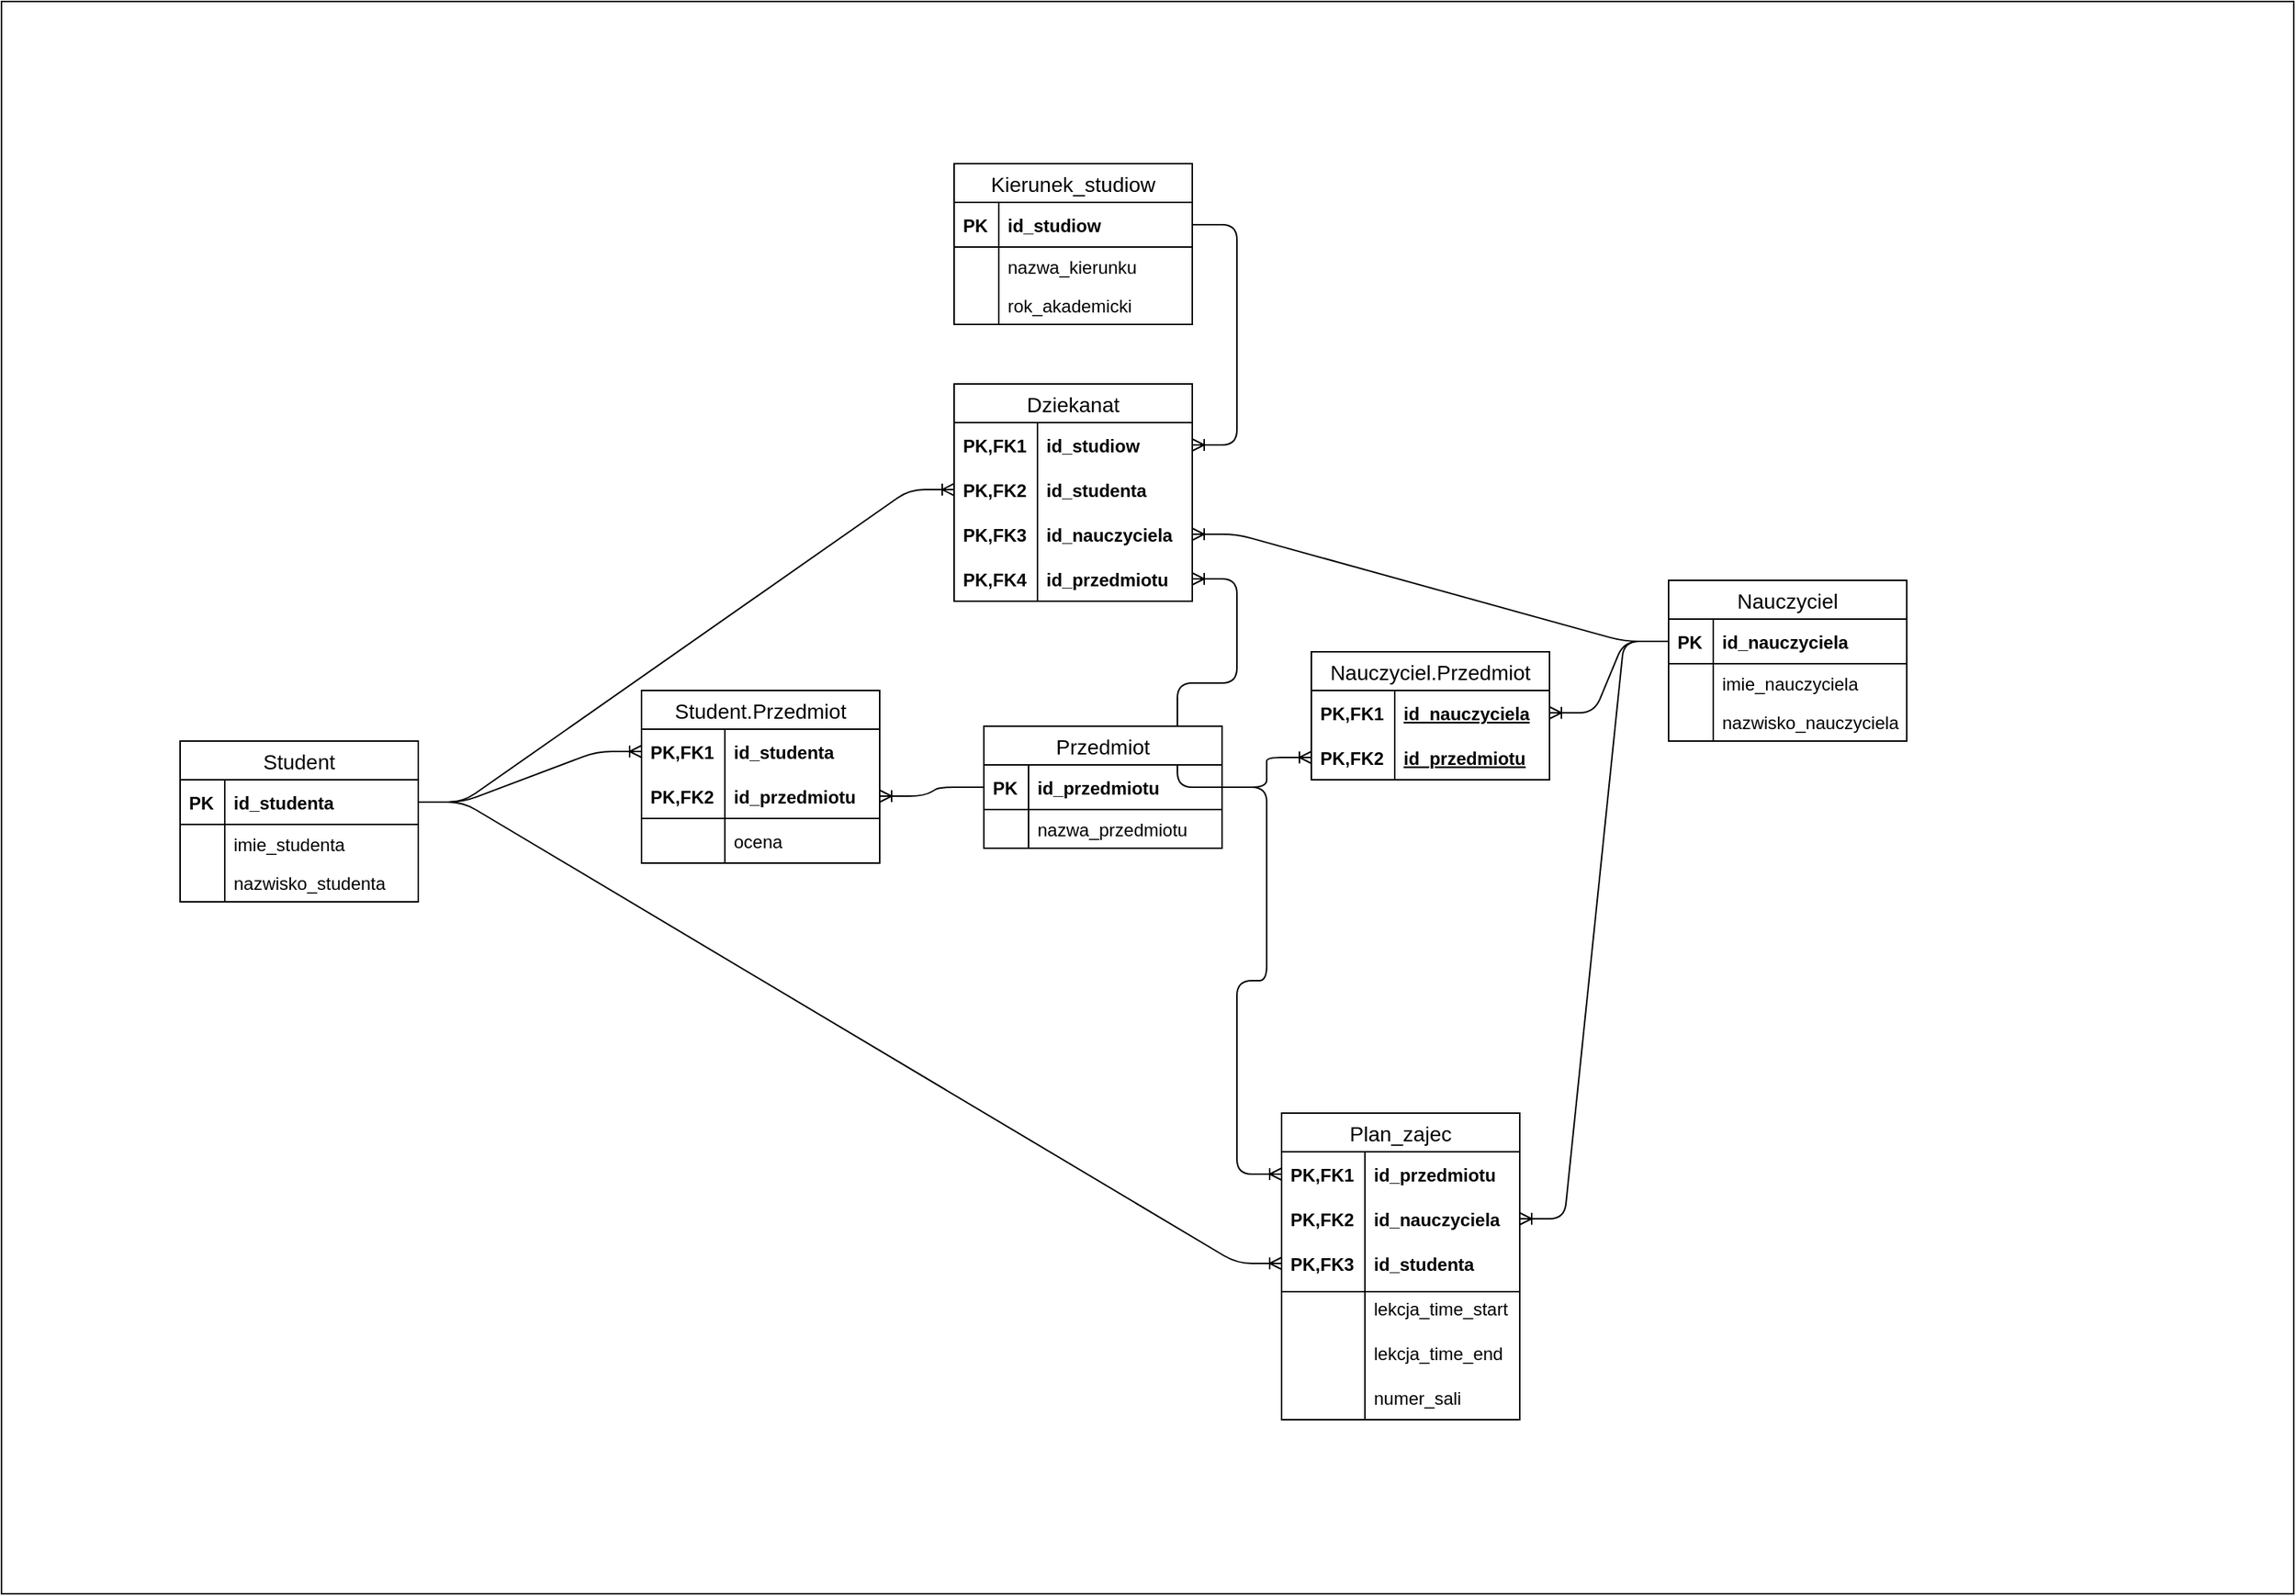 <mxfile version="13.9.9" type="device"><diagram id="SKqXh1uu8XY-9u4oUynU" name="Page-1"><mxGraphModel dx="2740" dy="1954" grid="1" gridSize="10" guides="1" tooltips="1" connect="1" arrows="1" fold="1" page="1" pageScale="1" pageWidth="827" pageHeight="1169" math="0" shadow="0"><root><mxCell id="0"/><mxCell id="1" parent="0"/><mxCell id="0AazqP0ohn2reIOofuWu-22" value="" style="rounded=0;whiteSpace=wrap;html=1;" parent="1" vertex="1"><mxGeometry x="-1040" y="-217" width="1540" height="1070" as="geometry"/></mxCell><mxCell id="0AazqP0ohn2reIOofuWu-6" value="" style="edgeStyle=entityRelationEdgeStyle;fontSize=12;html=1;endArrow=ERoneToMany;endFill=0;exitX=1;exitY=0.5;exitDx=0;exitDy=0;" parent="1" source="5MwAJ7zHqANsjU6lve14-5" target="PqToE1s39__n83QnufQn-2" edge="1"><mxGeometry width="100" height="100" relative="1" as="geometry"><mxPoint x="-740" y="560" as="sourcePoint"/><mxPoint x="-610" y="306" as="targetPoint"/></mxGeometry></mxCell><mxCell id="0AazqP0ohn2reIOofuWu-7" value="" style="edgeStyle=entityRelationEdgeStyle;fontSize=12;html=1;endArrow=none;endFill=0;startArrow=ERoneToMany;startFill=0;" parent="1" source="PqToE1s39__n83QnufQn-9" target="M3gtgeFUmOAt2gYAxdQ4-19" edge="1"><mxGeometry width="100" height="100" relative="1" as="geometry"><mxPoint x="-440" y="361" as="sourcePoint"/><mxPoint x="-450" y="420" as="targetPoint"/></mxGeometry></mxCell><mxCell id="0AazqP0ohn2reIOofuWu-10" value="" style="edgeStyle=entityRelationEdgeStyle;fontSize=12;html=1;endArrow=ERoneToMany;endFill=0;exitX=1;exitY=0.5;exitDx=0;exitDy=0;" parent="1" source="M3gtgeFUmOAt2gYAxdQ4-19" target="0AazqP0ohn2reIOofuWu-4" edge="1"><mxGeometry width="100" height="100" relative="1" as="geometry"><mxPoint x="-200" y="418" as="sourcePoint"/><mxPoint x="-120" y="418" as="targetPoint"/></mxGeometry></mxCell><mxCell id="0AazqP0ohn2reIOofuWu-11" value="" style="edgeStyle=entityRelationEdgeStyle;fontSize=12;html=1;endArrow=none;endFill=0;exitX=1;exitY=0.5;exitDx=0;exitDy=0;startArrow=ERoneToMany;startFill=0;" parent="1" source="0AazqP0ohn2reIOofuWu-2" target="M3gtgeFUmOAt2gYAxdQ4-6" edge="1"><mxGeometry width="100" height="100" relative="1" as="geometry"><mxPoint x="-10" y="430" as="sourcePoint"/><mxPoint x="70" y="400" as="targetPoint"/></mxGeometry></mxCell><mxCell id="M3gtgeFUmOAt2gYAxdQ4-341" value="Dziekanat" style="swimlane;fontStyle=0;childLayout=stackLayout;horizontal=1;startSize=26;horizontalStack=0;resizeParent=1;resizeParentMax=0;resizeLast=0;collapsible=1;marginBottom=0;align=center;fontSize=14;fillColor=none;" parent="1" vertex="1"><mxGeometry x="-400" y="40" width="160" height="146" as="geometry"/></mxCell><mxCell id="M3gtgeFUmOAt2gYAxdQ4-350" value="id_studiow" style="shape=partialRectangle;top=0;left=0;right=0;bottom=0;align=left;verticalAlign=middle;fillColor=none;spacingLeft=60;spacingRight=4;overflow=hidden;rotatable=0;points=[[0,0.5],[1,0.5]];portConstraint=eastwest;dropTarget=0;fontStyle=1;fontSize=12;" parent="M3gtgeFUmOAt2gYAxdQ4-341" vertex="1"><mxGeometry y="26" width="160" height="30" as="geometry"/></mxCell><mxCell id="M3gtgeFUmOAt2gYAxdQ4-351" value="PK,FK1" style="shape=partialRectangle;fontStyle=1;top=0;left=0;bottom=0;fillColor=none;align=left;verticalAlign=middle;spacingLeft=4;spacingRight=4;overflow=hidden;rotatable=0;points=[];portConstraint=eastwest;part=1;fontSize=12;" parent="M3gtgeFUmOAt2gYAxdQ4-350" vertex="1" connectable="0"><mxGeometry width="56" height="30" as="geometry"/></mxCell><mxCell id="M3gtgeFUmOAt2gYAxdQ4-342" value="id_studenta" style="shape=partialRectangle;top=0;left=0;right=0;bottom=0;align=left;verticalAlign=middle;fillColor=none;spacingLeft=60;spacingRight=4;overflow=hidden;rotatable=0;points=[[0,0.5],[1,0.5]];portConstraint=eastwest;dropTarget=0;fontStyle=1;fontSize=12;" parent="M3gtgeFUmOAt2gYAxdQ4-341" vertex="1"><mxGeometry y="56" width="160" height="30" as="geometry"/></mxCell><mxCell id="M3gtgeFUmOAt2gYAxdQ4-343" value="PK,FK2" style="shape=partialRectangle;fontStyle=1;top=0;left=0;bottom=0;fillColor=none;align=left;verticalAlign=middle;spacingLeft=4;spacingRight=4;overflow=hidden;rotatable=0;points=[];portConstraint=eastwest;part=1;fontSize=12;" parent="M3gtgeFUmOAt2gYAxdQ4-342" vertex="1" connectable="0"><mxGeometry width="56" height="30" as="geometry"/></mxCell><mxCell id="M3gtgeFUmOAt2gYAxdQ4-383" value="id_nauczyciela" style="shape=partialRectangle;top=0;left=0;right=0;bottom=0;align=left;verticalAlign=middle;fillColor=none;spacingLeft=60;spacingRight=4;overflow=hidden;rotatable=0;points=[[0,0.5],[1,0.5]];portConstraint=eastwest;dropTarget=0;fontStyle=1;fontSize=12;" parent="M3gtgeFUmOAt2gYAxdQ4-341" vertex="1"><mxGeometry y="86" width="160" height="30" as="geometry"/></mxCell><mxCell id="M3gtgeFUmOAt2gYAxdQ4-384" value="PK,FK3" style="shape=partialRectangle;fontStyle=1;top=0;left=0;bottom=0;fillColor=none;align=left;verticalAlign=middle;spacingLeft=4;spacingRight=4;overflow=hidden;rotatable=0;points=[];portConstraint=eastwest;part=1;fontSize=12;" parent="M3gtgeFUmOAt2gYAxdQ4-383" vertex="1" connectable="0"><mxGeometry width="56" height="30" as="geometry"/></mxCell><mxCell id="M3gtgeFUmOAt2gYAxdQ4-379" value="id_przedmiotu" style="shape=partialRectangle;top=0;left=0;right=0;bottom=0;align=left;verticalAlign=middle;fillColor=none;spacingLeft=60;spacingRight=4;overflow=hidden;rotatable=0;points=[[0,0.5],[1,0.5]];portConstraint=eastwest;dropTarget=0;fontStyle=1;fontSize=12;" parent="M3gtgeFUmOAt2gYAxdQ4-341" vertex="1"><mxGeometry y="116" width="160" height="30" as="geometry"/></mxCell><mxCell id="M3gtgeFUmOAt2gYAxdQ4-380" value="PK,FK4" style="shape=partialRectangle;fontStyle=1;top=0;left=0;bottom=0;fillColor=none;align=left;verticalAlign=middle;spacingLeft=4;spacingRight=4;overflow=hidden;rotatable=0;points=[];portConstraint=eastwest;part=1;fontSize=12;" parent="M3gtgeFUmOAt2gYAxdQ4-379" vertex="1" connectable="0"><mxGeometry width="56" height="30" as="geometry"/></mxCell><mxCell id="0AazqP0ohn2reIOofuWu-12" value="" style="edgeStyle=entityRelationEdgeStyle;fontSize=12;html=1;endArrow=ERoneToMany;endFill=0;exitX=1;exitY=0.5;exitDx=0;exitDy=0;entryX=0;entryY=0.5;entryDx=0;entryDy=0;" parent="1" source="5MwAJ7zHqANsjU6lve14-5" target="M3gtgeFUmOAt2gYAxdQ4-342" edge="1"><mxGeometry width="100" height="100" relative="1" as="geometry"><mxPoint x="-700" y="200" as="sourcePoint"/><mxPoint x="-620" y="200" as="targetPoint"/></mxGeometry></mxCell><mxCell id="0AazqP0ohn2reIOofuWu-13" value="" style="edgeStyle=entityRelationEdgeStyle;fontSize=12;html=1;endArrow=ERoneToMany;endFill=0;" parent="1" source="M3gtgeFUmOAt2gYAxdQ4-371" target="M3gtgeFUmOAt2gYAxdQ4-350" edge="1"><mxGeometry width="100" height="100" relative="1" as="geometry"><mxPoint x="-743" y="100" as="sourcePoint"/><mxPoint x="-413" y="-20" as="targetPoint"/></mxGeometry></mxCell><mxCell id="M3gtgeFUmOAt2gYAxdQ4-5" value="Nauczyciel" style="swimlane;fontStyle=0;childLayout=stackLayout;horizontal=1;startSize=26;horizontalStack=0;resizeParent=1;resizeParentMax=0;resizeLast=0;collapsible=1;marginBottom=0;align=center;fontSize=14;" parent="1" vertex="1"><mxGeometry x="80" y="172" width="160" height="108" as="geometry"/></mxCell><mxCell id="M3gtgeFUmOAt2gYAxdQ4-6" value="id_nauczyciela" style="shape=partialRectangle;top=0;left=0;right=0;bottom=1;align=left;verticalAlign=middle;fillColor=none;spacingLeft=34;spacingRight=4;overflow=hidden;rotatable=0;points=[[0,0.5],[1,0.5]];portConstraint=eastwest;dropTarget=0;fontStyle=1;fontSize=12;" parent="M3gtgeFUmOAt2gYAxdQ4-5" vertex="1"><mxGeometry y="26" width="160" height="30" as="geometry"/></mxCell><mxCell id="M3gtgeFUmOAt2gYAxdQ4-7" value="PK" style="shape=partialRectangle;top=0;left=0;bottom=0;fillColor=none;align=left;verticalAlign=middle;spacingLeft=4;spacingRight=4;overflow=hidden;rotatable=0;points=[];portConstraint=eastwest;part=1;fontSize=12;fontStyle=1" parent="M3gtgeFUmOAt2gYAxdQ4-6" vertex="1" connectable="0"><mxGeometry width="30" height="30" as="geometry"/></mxCell><mxCell id="M3gtgeFUmOAt2gYAxdQ4-8" value="imie_nauczyciela" style="shape=partialRectangle;top=0;left=0;right=0;bottom=0;align=left;verticalAlign=top;fillColor=none;spacingLeft=34;spacingRight=4;overflow=hidden;rotatable=0;points=[[0,0.5],[1,0.5]];portConstraint=eastwest;dropTarget=0;fontSize=12;" parent="M3gtgeFUmOAt2gYAxdQ4-5" vertex="1"><mxGeometry y="56" width="160" height="26" as="geometry"/></mxCell><mxCell id="M3gtgeFUmOAt2gYAxdQ4-9" value="" style="shape=partialRectangle;top=0;left=0;bottom=0;fillColor=none;align=left;verticalAlign=top;spacingLeft=4;spacingRight=4;overflow=hidden;rotatable=0;points=[];portConstraint=eastwest;part=1;fontSize=12;" parent="M3gtgeFUmOAt2gYAxdQ4-8" vertex="1" connectable="0"><mxGeometry width="30" height="26" as="geometry"/></mxCell><mxCell id="M3gtgeFUmOAt2gYAxdQ4-10" value="nazwisko_nauczyciela" style="shape=partialRectangle;top=0;left=0;right=0;bottom=0;align=left;verticalAlign=top;fillColor=none;spacingLeft=34;spacingRight=4;overflow=hidden;rotatable=0;points=[[0,0.5],[1,0.5]];portConstraint=eastwest;dropTarget=0;fontSize=12;" parent="M3gtgeFUmOAt2gYAxdQ4-5" vertex="1"><mxGeometry y="82" width="160" height="26" as="geometry"/></mxCell><mxCell id="M3gtgeFUmOAt2gYAxdQ4-11" value="" style="shape=partialRectangle;top=0;left=0;bottom=0;fillColor=none;align=left;verticalAlign=top;spacingLeft=4;spacingRight=4;overflow=hidden;rotatable=0;points=[];portConstraint=eastwest;part=1;fontSize=12;" parent="M3gtgeFUmOAt2gYAxdQ4-10" vertex="1" connectable="0"><mxGeometry width="30" height="26" as="geometry"/></mxCell><mxCell id="0AazqP0ohn2reIOofuWu-14" value="" style="edgeStyle=entityRelationEdgeStyle;fontSize=12;html=1;endArrow=none;endFill=0;startArrow=ERoneToMany;startFill=0;entryX=0;entryY=0.5;entryDx=0;entryDy=0;" parent="1" source="M3gtgeFUmOAt2gYAxdQ4-383" target="M3gtgeFUmOAt2gYAxdQ4-6" edge="1"><mxGeometry width="100" height="100" relative="1" as="geometry"><mxPoint x="-50" y="198" as="sourcePoint"/><mxPoint x="30" y="90" as="targetPoint"/></mxGeometry></mxCell><mxCell id="0AazqP0ohn2reIOofuWu-15" value="" style="edgeStyle=entityRelationEdgeStyle;fontSize=12;html=1;endArrow=ERoneToMany;endFill=0;exitX=1;exitY=0.5;exitDx=0;exitDy=0;" parent="1" source="M3gtgeFUmOAt2gYAxdQ4-19" target="M3gtgeFUmOAt2gYAxdQ4-379" edge="1"><mxGeometry width="100" height="100" relative="1" as="geometry"><mxPoint x="-220" y="200" as="sourcePoint"/><mxPoint x="-140" y="230" as="targetPoint"/></mxGeometry></mxCell><mxCell id="0AazqP0ohn2reIOofuWu-18" value="" style="edgeStyle=entityRelationEdgeStyle;fontSize=12;html=1;endArrow=none;endFill=0;startArrow=ERoneToMany;startFill=0;" parent="1" source="28_R-9d8Qiprnlr0AGFS-6" target="M3gtgeFUmOAt2gYAxdQ4-19" edge="1"><mxGeometry width="100" height="100" relative="1" as="geometry"><mxPoint x="-530" y="480" as="sourcePoint"/><mxPoint x="80" y="420" as="targetPoint"/></mxGeometry></mxCell><mxCell id="0AazqP0ohn2reIOofuWu-19" value="" style="edgeStyle=entityRelationEdgeStyle;fontSize=12;html=1;endArrow=none;endFill=0;startArrow=ERoneToMany;startFill=0;" parent="1" source="28_R-9d8Qiprnlr0AGFS-8" target="M3gtgeFUmOAt2gYAxdQ4-6" edge="1"><mxGeometry width="100" height="100" relative="1" as="geometry"><mxPoint x="10" y="331" as="sourcePoint"/><mxPoint x="90" y="223" as="targetPoint"/></mxGeometry></mxCell><mxCell id="0AazqP0ohn2reIOofuWu-20" value="" style="edgeStyle=entityRelationEdgeStyle;fontSize=12;html=1;endArrow=ERoneToMany;endFill=0;exitX=1;exitY=0.5;exitDx=0;exitDy=0;" parent="1" source="5MwAJ7zHqANsjU6lve14-5" target="0AazqP0ohn2reIOofuWu-16" edge="1"><mxGeometry width="100" height="100" relative="1" as="geometry"><mxPoint x="-760" y="340" as="sourcePoint"/><mxPoint x="-670" y="430" as="targetPoint"/></mxGeometry></mxCell><mxCell id="5MwAJ7zHqANsjU6lve14-4" value="Student" style="swimlane;fontStyle=0;childLayout=stackLayout;horizontal=1;startSize=26;horizontalStack=0;resizeParent=1;resizeParentMax=0;resizeLast=0;collapsible=1;marginBottom=0;align=center;fontSize=14;" parent="1" vertex="1"><mxGeometry x="-920" y="280" width="160" height="108" as="geometry"><mxRectangle x="270" y="80" width="90" height="26" as="alternateBounds"/></mxGeometry></mxCell><mxCell id="5MwAJ7zHqANsjU6lve14-5" value="id_studenta" style="shape=partialRectangle;top=0;left=0;right=0;bottom=1;align=left;verticalAlign=middle;fillColor=none;spacingLeft=34;spacingRight=4;overflow=hidden;rotatable=0;points=[[0,0.5],[1,0.5]];portConstraint=eastwest;dropTarget=0;fontStyle=1;fontSize=12;" parent="5MwAJ7zHqANsjU6lve14-4" vertex="1"><mxGeometry y="26" width="160" height="30" as="geometry"/></mxCell><mxCell id="5MwAJ7zHqANsjU6lve14-6" value="PK" style="shape=partialRectangle;top=0;left=0;bottom=0;fillColor=none;align=left;verticalAlign=middle;spacingLeft=4;spacingRight=4;overflow=hidden;rotatable=0;points=[];portConstraint=eastwest;part=1;fontSize=12;fontStyle=1" parent="5MwAJ7zHqANsjU6lve14-5" vertex="1" connectable="0"><mxGeometry width="30" height="30" as="geometry"/></mxCell><mxCell id="5MwAJ7zHqANsjU6lve14-7" value="imie_studenta" style="shape=partialRectangle;top=0;left=0;right=0;bottom=0;align=left;verticalAlign=top;fillColor=none;spacingLeft=34;spacingRight=4;overflow=hidden;rotatable=0;points=[[0,0.5],[1,0.5]];portConstraint=eastwest;dropTarget=0;fontSize=12;fontStyle=0" parent="5MwAJ7zHqANsjU6lve14-4" vertex="1"><mxGeometry y="56" width="160" height="26" as="geometry"/></mxCell><mxCell id="5MwAJ7zHqANsjU6lve14-8" value="" style="shape=partialRectangle;top=0;left=0;bottom=0;fillColor=none;align=left;verticalAlign=top;spacingLeft=4;spacingRight=4;overflow=hidden;rotatable=0;points=[];portConstraint=eastwest;part=1;fontSize=12;fontStyle=4" parent="5MwAJ7zHqANsjU6lve14-7" vertex="1" connectable="0"><mxGeometry width="30" height="26" as="geometry"/></mxCell><mxCell id="5MwAJ7zHqANsjU6lve14-9" value="nazwisko_studenta" style="shape=partialRectangle;top=0;left=0;right=0;bottom=0;align=left;verticalAlign=top;fillColor=none;spacingLeft=34;spacingRight=4;overflow=hidden;rotatable=0;points=[[0,0.5],[1,0.5]];portConstraint=eastwest;dropTarget=0;fontSize=12;fontStyle=0" parent="5MwAJ7zHqANsjU6lve14-4" vertex="1"><mxGeometry y="82" width="160" height="26" as="geometry"/></mxCell><mxCell id="5MwAJ7zHqANsjU6lve14-10" value="" style="shape=partialRectangle;top=0;left=0;bottom=0;fillColor=none;align=left;verticalAlign=top;spacingLeft=4;spacingRight=4;overflow=hidden;rotatable=0;points=[];portConstraint=eastwest;part=1;fontSize=12;fontStyle=4" parent="5MwAJ7zHqANsjU6lve14-9" vertex="1" connectable="0"><mxGeometry width="30" height="26" as="geometry"/></mxCell><mxCell id="28_R-9d8Qiprnlr0AGFS-1" value="Plan_zajec" style="swimlane;fontStyle=0;childLayout=stackLayout;horizontal=1;startSize=26;horizontalStack=0;resizeParent=1;resizeParentMax=0;resizeLast=0;collapsible=1;marginBottom=0;align=center;fontSize=14;fillColor=none;" parent="1" vertex="1"><mxGeometry x="-180" y="530" width="160" height="206" as="geometry"/></mxCell><mxCell id="28_R-9d8Qiprnlr0AGFS-6" value="id_przedmiotu" style="shape=partialRectangle;top=0;left=0;right=0;bottom=0;align=left;verticalAlign=middle;fillColor=none;spacingLeft=60;spacingRight=4;overflow=hidden;rotatable=0;points=[[0,0.5],[1,0.5]];portConstraint=eastwest;dropTarget=0;fontStyle=1;fontSize=12;" parent="28_R-9d8Qiprnlr0AGFS-1" vertex="1"><mxGeometry y="26" width="160" height="30" as="geometry"/></mxCell><mxCell id="28_R-9d8Qiprnlr0AGFS-7" value="PK,FK1" style="shape=partialRectangle;fontStyle=1;top=0;left=0;bottom=0;fillColor=none;align=left;verticalAlign=middle;spacingLeft=4;spacingRight=4;overflow=hidden;rotatable=0;points=[];portConstraint=eastwest;part=1;fontSize=12;" parent="28_R-9d8Qiprnlr0AGFS-6" vertex="1" connectable="0"><mxGeometry width="56" height="30" as="geometry"/></mxCell><mxCell id="28_R-9d8Qiprnlr0AGFS-8" value="id_nauczyciela" style="shape=partialRectangle;top=0;left=0;right=0;bottom=0;align=left;verticalAlign=middle;fillColor=none;spacingLeft=60;spacingRight=4;overflow=hidden;rotatable=0;points=[[0,0.5],[1,0.5]];portConstraint=eastwest;dropTarget=0;fontStyle=1;fontSize=12;" parent="28_R-9d8Qiprnlr0AGFS-1" vertex="1"><mxGeometry y="56" width="160" height="30" as="geometry"/></mxCell><mxCell id="28_R-9d8Qiprnlr0AGFS-9" value="PK,FK2" style="shape=partialRectangle;fontStyle=1;top=0;left=0;bottom=0;fillColor=none;align=left;verticalAlign=middle;spacingLeft=4;spacingRight=4;overflow=hidden;rotatable=0;points=[];portConstraint=eastwest;part=1;fontSize=12;" parent="28_R-9d8Qiprnlr0AGFS-8" vertex="1" connectable="0"><mxGeometry width="56" height="30" as="geometry"/></mxCell><mxCell id="0AazqP0ohn2reIOofuWu-16" value="id_studenta" style="shape=partialRectangle;top=0;left=0;right=0;bottom=0;align=left;verticalAlign=middle;fillColor=none;spacingLeft=60;spacingRight=4;overflow=hidden;rotatable=0;points=[[0,0.5],[1,0.5]];portConstraint=eastwest;dropTarget=0;fontStyle=1;fontSize=12;" parent="28_R-9d8Qiprnlr0AGFS-1" vertex="1"><mxGeometry y="86" width="160" height="30" as="geometry"/></mxCell><mxCell id="0AazqP0ohn2reIOofuWu-17" value="PK,FK3" style="shape=partialRectangle;fontStyle=1;top=0;left=0;bottom=0;fillColor=none;align=left;verticalAlign=middle;spacingLeft=4;spacingRight=4;overflow=hidden;rotatable=0;points=[];portConstraint=eastwest;part=1;fontSize=12;" parent="0AazqP0ohn2reIOofuWu-16" vertex="1" connectable="0"><mxGeometry width="56" height="30" as="geometry"/></mxCell><mxCell id="0AazqP0ohn2reIOofuWu-21" value="" style="endArrow=none;html=1;rounded=0;" parent="28_R-9d8Qiprnlr0AGFS-1" edge="1"><mxGeometry relative="1" as="geometry"><mxPoint y="120" as="sourcePoint"/><mxPoint x="160" y="120" as="targetPoint"/></mxGeometry></mxCell><mxCell id="28_R-9d8Qiprnlr0AGFS-17" value="lekcja_time_start" style="shape=partialRectangle;top=0;left=0;right=0;bottom=0;align=left;verticalAlign=middle;fillColor=none;spacingLeft=60;spacingRight=4;overflow=hidden;rotatable=0;points=[[0,0.5],[1,0.5]];portConstraint=eastwest;dropTarget=0;fontStyle=0;fontSize=12;" parent="28_R-9d8Qiprnlr0AGFS-1" vertex="1"><mxGeometry y="116" width="160" height="30" as="geometry"/></mxCell><mxCell id="28_R-9d8Qiprnlr0AGFS-18" value="" style="shape=partialRectangle;fontStyle=1;top=0;left=0;bottom=0;fillColor=none;align=left;verticalAlign=middle;spacingLeft=4;spacingRight=4;overflow=hidden;rotatable=0;points=[];portConstraint=eastwest;part=1;fontSize=12;" parent="28_R-9d8Qiprnlr0AGFS-17" vertex="1" connectable="0"><mxGeometry width="56" height="30" as="geometry"/></mxCell><mxCell id="28_R-9d8Qiprnlr0AGFS-20" value="lekcja_time_end" style="shape=partialRectangle;top=0;left=0;right=0;bottom=0;align=left;verticalAlign=middle;fillColor=none;spacingLeft=60;spacingRight=4;overflow=hidden;rotatable=0;points=[[0,0.5],[1,0.5]];portConstraint=eastwest;dropTarget=0;fontStyle=0;fontSize=12;" parent="28_R-9d8Qiprnlr0AGFS-1" vertex="1"><mxGeometry y="146" width="160" height="30" as="geometry"/></mxCell><mxCell id="28_R-9d8Qiprnlr0AGFS-21" value="" style="shape=partialRectangle;fontStyle=1;top=0;left=0;bottom=0;fillColor=none;align=left;verticalAlign=middle;spacingLeft=4;spacingRight=4;overflow=hidden;rotatable=0;points=[];portConstraint=eastwest;part=1;fontSize=12;" parent="28_R-9d8Qiprnlr0AGFS-20" vertex="1" connectable="0"><mxGeometry width="56" height="30" as="geometry"/></mxCell><mxCell id="5MwAJ7zHqANsjU6lve14-1" value="numer_sali" style="shape=partialRectangle;top=0;left=0;right=0;bottom=0;align=left;verticalAlign=middle;fillColor=none;spacingLeft=60;spacingRight=4;overflow=hidden;rotatable=0;points=[[0,0.5],[1,0.5]];portConstraint=eastwest;dropTarget=0;fontStyle=0;fontSize=12;" parent="28_R-9d8Qiprnlr0AGFS-1" vertex="1"><mxGeometry y="176" width="160" height="30" as="geometry"/></mxCell><mxCell id="5MwAJ7zHqANsjU6lve14-2" value="" style="shape=partialRectangle;fontStyle=1;top=0;left=0;bottom=0;fillColor=none;align=left;verticalAlign=middle;spacingLeft=4;spacingRight=4;overflow=hidden;rotatable=0;points=[];portConstraint=eastwest;part=1;fontSize=12;" parent="5MwAJ7zHqANsjU6lve14-1" vertex="1" connectable="0"><mxGeometry width="56" height="30" as="geometry"/></mxCell><mxCell id="M3gtgeFUmOAt2gYAxdQ4-370" value="Kierunek_studiow" style="swimlane;fontStyle=0;childLayout=stackLayout;horizontal=1;startSize=26;horizontalStack=0;resizeParent=1;resizeParentMax=0;resizeLast=0;collapsible=1;marginBottom=0;align=center;fontSize=14;" parent="1" vertex="1"><mxGeometry x="-400" y="-108" width="160" height="108" as="geometry"><mxRectangle x="270" y="80" width="90" height="26" as="alternateBounds"/></mxGeometry></mxCell><mxCell id="M3gtgeFUmOAt2gYAxdQ4-371" value="id_studiow" style="shape=partialRectangle;top=0;left=0;right=0;bottom=1;align=left;verticalAlign=middle;fillColor=none;spacingLeft=34;spacingRight=4;overflow=hidden;rotatable=0;points=[[0,0.5],[1,0.5]];portConstraint=eastwest;dropTarget=0;fontStyle=1;fontSize=12;" parent="M3gtgeFUmOAt2gYAxdQ4-370" vertex="1"><mxGeometry y="26" width="160" height="30" as="geometry"/></mxCell><mxCell id="M3gtgeFUmOAt2gYAxdQ4-372" value="PK" style="shape=partialRectangle;top=0;left=0;bottom=0;fillColor=none;align=left;verticalAlign=middle;spacingLeft=4;spacingRight=4;overflow=hidden;rotatable=0;points=[];portConstraint=eastwest;part=1;fontSize=12;fontStyle=1" parent="M3gtgeFUmOAt2gYAxdQ4-371" vertex="1" connectable="0"><mxGeometry width="30" height="30" as="geometry"/></mxCell><mxCell id="M3gtgeFUmOAt2gYAxdQ4-373" value="nazwa_kierunku" style="shape=partialRectangle;top=0;left=0;right=0;bottom=0;align=left;verticalAlign=top;fillColor=none;spacingLeft=34;spacingRight=4;overflow=hidden;rotatable=0;points=[[0,0.5],[1,0.5]];portConstraint=eastwest;dropTarget=0;fontSize=12;fontStyle=0" parent="M3gtgeFUmOAt2gYAxdQ4-370" vertex="1"><mxGeometry y="56" width="160" height="26" as="geometry"/></mxCell><mxCell id="M3gtgeFUmOAt2gYAxdQ4-374" value="" style="shape=partialRectangle;top=0;left=0;bottom=0;fillColor=none;align=left;verticalAlign=top;spacingLeft=4;spacingRight=4;overflow=hidden;rotatable=0;points=[];portConstraint=eastwest;part=1;fontSize=12;fontStyle=4" parent="M3gtgeFUmOAt2gYAxdQ4-373" vertex="1" connectable="0"><mxGeometry width="30" height="26" as="geometry"/></mxCell><mxCell id="M3gtgeFUmOAt2gYAxdQ4-375" value="rok_akademicki" style="shape=partialRectangle;top=0;left=0;right=0;bottom=0;align=left;verticalAlign=top;fillColor=none;spacingLeft=34;spacingRight=4;overflow=hidden;rotatable=0;points=[[0,0.5],[1,0.5]];portConstraint=eastwest;dropTarget=0;fontSize=12;fontStyle=0" parent="M3gtgeFUmOAt2gYAxdQ4-370" vertex="1"><mxGeometry y="82" width="160" height="26" as="geometry"/></mxCell><mxCell id="M3gtgeFUmOAt2gYAxdQ4-376" value="" style="shape=partialRectangle;top=0;left=0;bottom=0;fillColor=none;align=left;verticalAlign=top;spacingLeft=4;spacingRight=4;overflow=hidden;rotatable=0;points=[];portConstraint=eastwest;part=1;fontSize=12;fontStyle=4" parent="M3gtgeFUmOAt2gYAxdQ4-375" vertex="1" connectable="0"><mxGeometry width="30" height="26" as="geometry"/></mxCell><mxCell id="0AazqP0ohn2reIOofuWu-1" value="Nauczyciel.Przedmiot" style="swimlane;fontStyle=0;childLayout=stackLayout;horizontal=1;startSize=26;horizontalStack=0;resizeParent=1;resizeParentMax=0;resizeLast=0;collapsible=1;marginBottom=0;align=center;fontSize=14;" parent="1" vertex="1"><mxGeometry x="-160" y="220" width="160" height="86" as="geometry"/></mxCell><mxCell id="0AazqP0ohn2reIOofuWu-2" value="id_nauczyciela" style="shape=partialRectangle;top=0;left=0;right=0;bottom=0;align=left;verticalAlign=middle;fillColor=none;spacingLeft=60;spacingRight=4;overflow=hidden;rotatable=0;points=[[0,0.5],[1,0.5]];portConstraint=eastwest;dropTarget=0;fontStyle=5;fontSize=12;" parent="0AazqP0ohn2reIOofuWu-1" vertex="1"><mxGeometry y="26" width="160" height="30" as="geometry"/></mxCell><mxCell id="0AazqP0ohn2reIOofuWu-3" value="PK,FK1" style="shape=partialRectangle;fontStyle=1;top=0;left=0;bottom=0;fillColor=none;align=left;verticalAlign=middle;spacingLeft=4;spacingRight=4;overflow=hidden;rotatable=0;points=[];portConstraint=eastwest;part=1;fontSize=12;" parent="0AazqP0ohn2reIOofuWu-2" vertex="1" connectable="0"><mxGeometry width="56" height="30" as="geometry"/></mxCell><mxCell id="0AazqP0ohn2reIOofuWu-4" value="id_przedmiotu" style="shape=partialRectangle;top=0;left=0;right=0;bottom=1;align=left;verticalAlign=middle;fillColor=none;spacingLeft=60;spacingRight=4;overflow=hidden;rotatable=0;points=[[0,0.5],[1,0.5]];portConstraint=eastwest;dropTarget=0;fontStyle=5;fontSize=12;" parent="0AazqP0ohn2reIOofuWu-1" vertex="1"><mxGeometry y="56" width="160" height="30" as="geometry"/></mxCell><mxCell id="0AazqP0ohn2reIOofuWu-5" value="PK,FK2" style="shape=partialRectangle;fontStyle=1;top=0;left=0;bottom=0;fillColor=none;align=left;verticalAlign=middle;spacingLeft=4;spacingRight=4;overflow=hidden;rotatable=0;points=[];portConstraint=eastwest;part=1;fontSize=12;" parent="0AazqP0ohn2reIOofuWu-4" vertex="1" connectable="0"><mxGeometry width="56" height="30" as="geometry"/></mxCell><mxCell id="PqToE1s39__n83QnufQn-1" value="Student.Przedmiot" style="swimlane;fontStyle=0;childLayout=stackLayout;horizontal=1;startSize=26;horizontalStack=0;resizeParent=1;resizeParentMax=0;resizeLast=0;collapsible=1;marginBottom=0;align=center;fontSize=14;" parent="1" vertex="1"><mxGeometry x="-610" y="246" width="160" height="116" as="geometry"/></mxCell><mxCell id="PqToE1s39__n83QnufQn-2" value="id_studenta" style="shape=partialRectangle;top=0;left=0;right=0;bottom=0;align=left;verticalAlign=middle;fillColor=none;spacingLeft=60;spacingRight=4;overflow=hidden;rotatable=0;points=[[0,0.5],[1,0.5]];portConstraint=eastwest;dropTarget=0;fontStyle=1;fontSize=12;" parent="PqToE1s39__n83QnufQn-1" vertex="1"><mxGeometry y="26" width="160" height="30" as="geometry"/></mxCell><mxCell id="PqToE1s39__n83QnufQn-3" value="PK,FK1" style="shape=partialRectangle;fontStyle=1;top=0;left=0;bottom=0;fillColor=none;align=left;verticalAlign=middle;spacingLeft=4;spacingRight=4;overflow=hidden;rotatable=0;points=[];portConstraint=eastwest;part=1;fontSize=12;" parent="PqToE1s39__n83QnufQn-2" vertex="1" connectable="0"><mxGeometry width="56" height="30" as="geometry"/></mxCell><mxCell id="PqToE1s39__n83QnufQn-9" value="id_przedmiotu" style="shape=partialRectangle;top=0;left=0;right=0;bottom=1;align=left;verticalAlign=middle;fillColor=none;spacingLeft=60;spacingRight=4;overflow=hidden;rotatable=0;points=[[0,0.5],[1,0.5]];portConstraint=eastwest;dropTarget=0;fontStyle=1;fontSize=12;" parent="PqToE1s39__n83QnufQn-1" vertex="1"><mxGeometry y="56" width="160" height="30" as="geometry"/></mxCell><mxCell id="PqToE1s39__n83QnufQn-10" value="PK,FK2" style="shape=partialRectangle;fontStyle=1;top=0;left=0;bottom=0;fillColor=none;align=left;verticalAlign=middle;spacingLeft=4;spacingRight=4;overflow=hidden;rotatable=0;points=[];portConstraint=eastwest;part=1;fontSize=12;" parent="PqToE1s39__n83QnufQn-9" vertex="1" connectable="0"><mxGeometry width="56" height="30" as="geometry"/></mxCell><mxCell id="PqToE1s39__n83QnufQn-17" value="ocena" style="shape=partialRectangle;top=0;left=0;right=0;bottom=0;align=left;verticalAlign=middle;fillColor=none;spacingLeft=60;spacingRight=4;overflow=hidden;rotatable=0;points=[[0,0.5],[1,0.5]];portConstraint=eastwest;dropTarget=0;fontStyle=0;fontSize=12;" parent="PqToE1s39__n83QnufQn-1" vertex="1"><mxGeometry y="86" width="160" height="30" as="geometry"/></mxCell><mxCell id="PqToE1s39__n83QnufQn-18" value="" style="shape=partialRectangle;fontStyle=1;top=0;left=0;bottom=0;fillColor=none;align=left;verticalAlign=middle;spacingLeft=4;spacingRight=4;overflow=hidden;rotatable=0;points=[];portConstraint=eastwest;part=1;fontSize=12;" parent="PqToE1s39__n83QnufQn-17" vertex="1" connectable="0"><mxGeometry width="56" height="30" as="geometry"/></mxCell><mxCell id="M3gtgeFUmOAt2gYAxdQ4-18" value="Przedmiot" style="swimlane;fontStyle=0;childLayout=stackLayout;horizontal=1;startSize=26;horizontalStack=0;resizeParent=1;resizeParentMax=0;resizeLast=0;collapsible=1;marginBottom=0;align=center;fontSize=14;" parent="1" vertex="1"><mxGeometry x="-380" y="270" width="160" height="82" as="geometry"><mxRectangle x="270" y="80" width="90" height="26" as="alternateBounds"/></mxGeometry></mxCell><mxCell id="M3gtgeFUmOAt2gYAxdQ4-19" value="id_przedmiotu" style="shape=partialRectangle;top=0;left=0;right=0;bottom=1;align=left;verticalAlign=middle;fillColor=none;spacingLeft=34;spacingRight=4;overflow=hidden;rotatable=0;points=[[0,0.5],[1,0.5]];portConstraint=eastwest;dropTarget=0;fontStyle=1;fontSize=12;" parent="M3gtgeFUmOAt2gYAxdQ4-18" vertex="1"><mxGeometry y="26" width="160" height="30" as="geometry"/></mxCell><mxCell id="M3gtgeFUmOAt2gYAxdQ4-20" value="PK" style="shape=partialRectangle;top=0;left=0;bottom=0;fillColor=none;align=left;verticalAlign=middle;spacingLeft=4;spacingRight=4;overflow=hidden;rotatable=0;points=[];portConstraint=eastwest;part=1;fontSize=12;fontStyle=1" parent="M3gtgeFUmOAt2gYAxdQ4-19" vertex="1" connectable="0"><mxGeometry width="30" height="30" as="geometry"/></mxCell><mxCell id="M3gtgeFUmOAt2gYAxdQ4-21" value="nazwa_przedmiotu" style="shape=partialRectangle;top=0;left=0;right=0;bottom=0;align=left;verticalAlign=top;fillColor=none;spacingLeft=34;spacingRight=4;overflow=hidden;rotatable=0;points=[[0,0.5],[1,0.5]];portConstraint=eastwest;dropTarget=0;fontSize=12;" parent="M3gtgeFUmOAt2gYAxdQ4-18" vertex="1"><mxGeometry y="56" width="160" height="26" as="geometry"/></mxCell><mxCell id="M3gtgeFUmOAt2gYAxdQ4-22" value="" style="shape=partialRectangle;top=0;left=0;bottom=0;fillColor=none;align=left;verticalAlign=top;spacingLeft=4;spacingRight=4;overflow=hidden;rotatable=0;points=[];portConstraint=eastwest;part=1;fontSize=12;" parent="M3gtgeFUmOAt2gYAxdQ4-21" vertex="1" connectable="0"><mxGeometry width="30" height="26" as="geometry"/></mxCell></root></mxGraphModel></diagram></mxfile>
